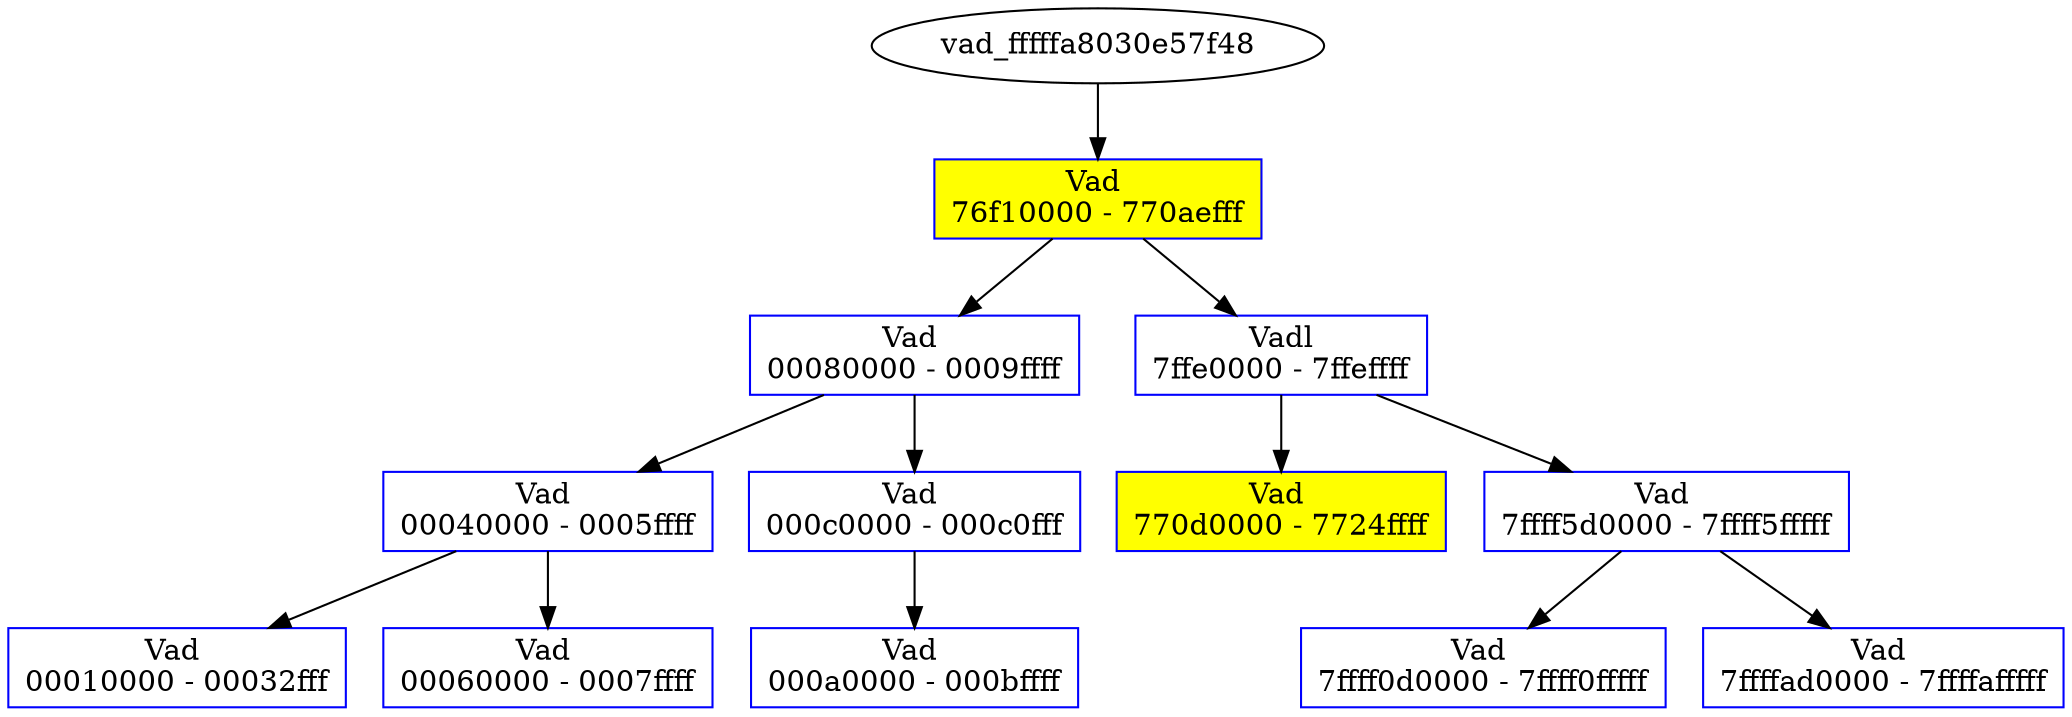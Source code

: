 /* Pid:      4 */
digraph processtree {
graph [rankdir = "TB"];
vad_fffffa8030e57f48 -> vad_fffffa80340cd230
vad_fffffa80340cd230 [label = "{ Vad \n76f10000 - 770aefff }"shape = "record" color = "blue" style = "filled" fillcolor = "yellow"];
vad_fffffa80340cd230 -> vad_fffffa8031ed45a0
vad_fffffa8031ed45a0 [label = "{ Vad \n00080000 - 0009ffff }"shape = "record" color = "blue" style = "filled" fillcolor = "white"];
vad_fffffa8031ed45a0 -> vad_fffffa8031ed2f80
vad_fffffa8031ed2f80 [label = "{ Vad \n00040000 - 0005ffff }"shape = "record" color = "blue" style = "filled" fillcolor = "white"];
vad_fffffa8031ed2f80 -> vad_fffffa8030fa85a0
vad_fffffa8030fa85a0 [label = "{ Vad \n00010000 - 00032fff }"shape = "record" color = "blue" style = "filled" fillcolor = "white"];
vad_fffffa8031ed2f80 -> vad_fffffa8031e8baa0
vad_fffffa8031e8baa0 [label = "{ Vad \n00060000 - 0007ffff }"shape = "record" color = "blue" style = "filled" fillcolor = "white"];
vad_fffffa8031ed45a0 -> vad_fffffa80331d0220
vad_fffffa80331d0220 [label = "{ Vad \n000c0000 - 000c0fff }"shape = "record" color = "blue" style = "filled" fillcolor = "white"];
vad_fffffa80331d0220 -> vad_fffffa8031ed4510
vad_fffffa8031ed4510 [label = "{ Vad \n000a0000 - 000bffff }"shape = "record" color = "blue" style = "filled" fillcolor = "white"];
vad_fffffa80340cd230 -> vad_fffffa8030e57a30
vad_fffffa8030e57a30 [label = "{ Vadl\n7ffe0000 - 7ffeffff }"shape = "record" color = "blue" style = "filled" fillcolor = "white"];
vad_fffffa8030e57a30 -> vad_fffffa8032ba2010
vad_fffffa8032ba2010 [label = "{ Vad \n770d0000 - 7724ffff }"shape = "record" color = "blue" style = "filled" fillcolor = "yellow"];
vad_fffffa8030e57a30 -> vad_fffffa8031ed2b60
vad_fffffa8031ed2b60 [label = "{ Vad \n7ffff5d0000 - 7ffff5fffff }"shape = "record" color = "blue" style = "filled" fillcolor = "white"];
vad_fffffa8031ed2b60 -> vad_fffffa8032479b20
vad_fffffa8032479b20 [label = "{ Vad \n7ffff0d0000 - 7ffff0fffff }"shape = "record" color = "blue" style = "filled" fillcolor = "white"];
vad_fffffa8031ed2b60 -> vad_fffffa8031ed2e20
vad_fffffa8031ed2e20 [label = "{ Vad \n7ffffad0000 - 7ffffafffff }"shape = "record" color = "blue" style = "filled" fillcolor = "white"];
}
